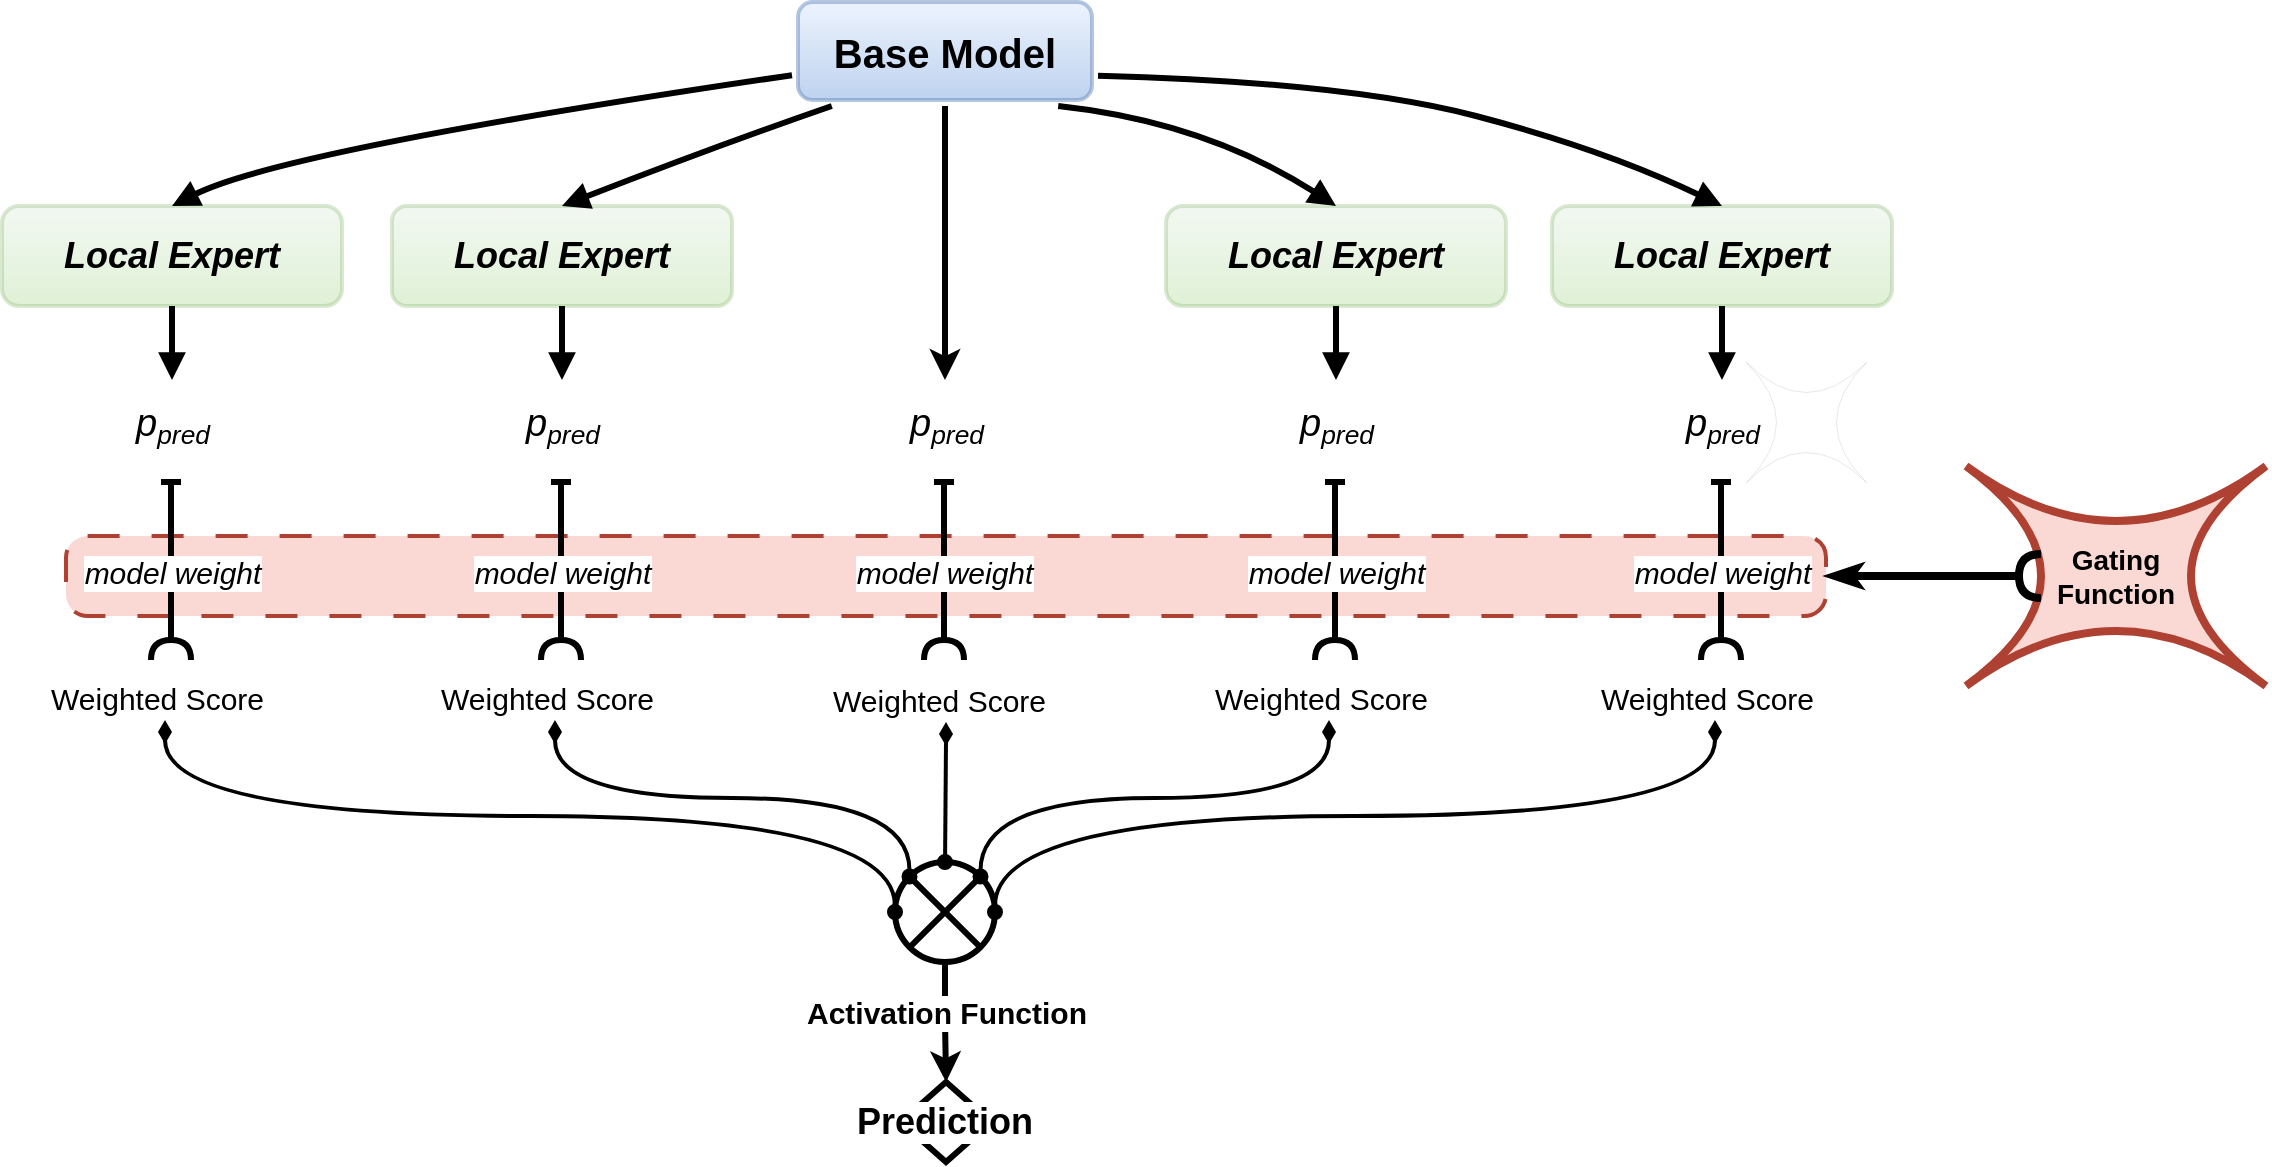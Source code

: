 <mxfile version="24.7.17" pages="2">
  <diagram name="Model In/Out" id="FkHQH0yl_0u4hdJqcBx1">
    <mxGraphModel dx="1646" dy="764" grid="1" gridSize="10" guides="1" tooltips="1" connect="1" arrows="1" fold="1" page="1" pageScale="1" pageWidth="1400" pageHeight="850" math="1" shadow="0">
      <root>
        <mxCell id="0" />
        <mxCell id="1" parent="0" />
        <mxCell id="G6jUvV0o-YsME8dWzTxC-77" value="" style="rounded=1;whiteSpace=wrap;html=1;strokeColor=#ae4132;strokeWidth=2;align=right;verticalAlign=bottom;fontFamily=Helvetica;fontSize=12;labelBackgroundColor=default;resizable=1;fillColor=#fad9d5;arcSize=27;dashed=1;dashPattern=8 8;imageAspect=0;" vertex="1" parent="1">
          <mxGeometry x="110" y="527" width="880" height="40" as="geometry" />
        </mxCell>
        <mxCell id="G6jUvV0o-YsME8dWzTxC-19" style="edgeStyle=orthogonalEdgeStyle;rounded=0;orthogonalLoop=1;jettySize=auto;html=1;exitX=0.5;exitY=1;exitDx=0;exitDy=0;entryX=0.5;entryY=0;entryDx=0;entryDy=0;movable=1;resizable=1;rotatable=1;deletable=1;editable=1;locked=0;connectable=1;strokeWidth=3;" edge="1" parent="1" source="2" target="G6jUvV0o-YsME8dWzTxC-20">
          <mxGeometry relative="1" as="geometry">
            <mxPoint x="550" y="452" as="targetPoint" />
          </mxGeometry>
        </mxCell>
        <mxCell id="2" value="Base Model" style="whiteSpace=wrap;strokeWidth=2;movable=1;resizable=1;rotatable=1;deletable=1;editable=1;locked=0;connectable=1;rounded=1;perimeterSpacing=3;fontSize=20;fontStyle=1;fillColor=#dae8fc;gradientColor=#7ea6e0;strokeColor=#6c8ebf;opacity=50;" parent="1" vertex="1">
          <mxGeometry x="476" y="260" width="147" height="49" as="geometry" />
        </mxCell>
        <mxCell id="3" value="Local Expert" style="whiteSpace=wrap;strokeWidth=2;movable=1;resizable=1;rotatable=1;deletable=1;editable=1;locked=0;connectable=1;rounded=1;shadow=0;imageAlign=center;imageWidth=22;arcSize=17;fontSize=18;fontStyle=3;fillColor=#d5e8d4;gradientColor=#97d077;strokeColor=#82b366;opacity=30;" parent="1" vertex="1">
          <mxGeometry x="78" y="362" width="170" height="50" as="geometry" />
        </mxCell>
        <mxCell id="4" value="Local Expert" style="whiteSpace=wrap;strokeWidth=2;flipH=1;movable=1;resizable=1;rotatable=1;deletable=1;editable=1;locked=0;connectable=1;glass=0;rounded=1;fontSize=18;fontStyle=3;fillColor=#d5e8d4;gradientColor=#97d077;strokeColor=#82b366;opacity=30;" parent="1" vertex="1">
          <mxGeometry x="273" y="362" width="170" height="50" as="geometry" />
        </mxCell>
        <mxCell id="5" value="Local Expert" style="whiteSpace=wrap;strokeWidth=2;flipH=1;movable=1;resizable=1;rotatable=1;deletable=1;editable=1;locked=0;connectable=1;rounded=1;shadow=0;imageAlign=center;imageWidth=22;arcSize=17;fontSize=18;fontStyle=3;fillColor=#d5e8d4;gradientColor=#97d077;strokeColor=#82b366;opacity=30;" parent="1" vertex="1">
          <mxGeometry x="660" y="362" width="170" height="50" as="geometry" />
        </mxCell>
        <mxCell id="6" value="Local Expert" style="whiteSpace=wrap;strokeWidth=2;flipH=1;movable=1;resizable=1;rotatable=1;deletable=1;editable=1;locked=0;connectable=1;rounded=1;shadow=0;imageAlign=center;imageWidth=22;arcSize=17;fontSize=18;fontStyle=3;fillColor=#d5e8d4;gradientColor=#97d077;strokeColor=#82b366;opacity=30;" parent="1" vertex="1">
          <mxGeometry x="853" y="362" width="170" height="50" as="geometry" />
        </mxCell>
        <mxCell id="7" value="&lt;pre&gt;&lt;font face=&quot;Helvetica&quot; style=&quot;font-size: 19px;&quot;&gt;p&lt;/font&gt;&lt;font face=&quot;Helvetica&quot; style=&quot;font-size: 15.833px;&quot;&gt;&lt;sub&gt;pred&lt;/sub&gt;&lt;/font&gt;&lt;/pre&gt;" style="strokeWidth=2;html=1;flipH=1;movable=1;resizable=1;rotatable=1;deletable=1;editable=1;locked=0;connectable=1;fillColor=none;strokeColor=none;perimeterSpacing=1;fontStyle=2;rounded=1;perimeter=ellipsePerimeter;spacing=3;snapToPoint=1;backgroundOutline=0;arcSize=0;verticalAlign=bottom;" parent="1" vertex="1">
          <mxGeometry x="93" y="450" width="140" height="50" as="geometry" />
        </mxCell>
        <mxCell id="8" value="&lt;pre&gt;&lt;font face=&quot;Helvetica&quot; style=&quot;font-size: 19px;&quot;&gt;p&lt;/font&gt;&lt;font face=&quot;Helvetica&quot; style=&quot;font-size: 15.833px;&quot;&gt;&lt;sub&gt;pred&lt;/sub&gt;&lt;/font&gt;&lt;/pre&gt;" style="strokeWidth=2;flipH=1;movable=1;resizable=1;rotatable=1;deletable=1;editable=1;locked=0;connectable=1;html=1;comic=0;treeMoving=0;container=0;fillColor=none;strokeColor=none;perimeterSpacing=1;fontStyle=2;rounded=1;perimeter=ellipsePerimeter;spacing=3;snapToPoint=1;backgroundOutline=0;verticalAlign=bottom;" parent="1" vertex="1">
          <mxGeometry x="288" y="450" width="140" height="50" as="geometry" />
        </mxCell>
        <mxCell id="9" value="&lt;pre&gt;&lt;font face=&quot;Helvetica&quot; style=&quot;font-size: 19px;&quot;&gt;p&lt;/font&gt;&lt;font face=&quot;Helvetica&quot; style=&quot;font-size: 15.833px;&quot;&gt;&lt;sub&gt;pred&lt;/sub&gt;&lt;/font&gt;&lt;/pre&gt;" style="strokeWidth=0;flipH=1;movable=1;resizable=1;rotatable=1;deletable=1;editable=1;locked=0;connectable=1;fillColor=none;strokeColor=none;html=1;perimeterSpacing=1;fontStyle=2;rounded=1;perimeter=ellipsePerimeter;spacing=3;snapToPoint=1;backgroundOutline=0;verticalAlign=bottom;" parent="1" vertex="1">
          <mxGeometry x="675" y="450" width="140" height="50" as="geometry" />
        </mxCell>
        <mxCell id="10" value="&lt;pre&gt;&lt;font face=&quot;Helvetica&quot; style=&quot;font-size: 19px;&quot;&gt;p&lt;/font&gt;&lt;font face=&quot;Helvetica&quot; style=&quot;font-size: 15.833px;&quot;&gt;&lt;sub&gt;pred&lt;/sub&gt;&lt;/font&gt;&lt;/pre&gt;" style="strokeWidth=2;flipH=1;movable=1;resizable=1;rotatable=1;deletable=1;editable=1;locked=0;connectable=1;fillColor=none;strokeColor=none;html=1;perimeterSpacing=1;fontStyle=2;rounded=1;perimeter=ellipsePerimeter;spacing=3;snapToPoint=1;backgroundOutline=0;verticalAlign=bottom;" parent="1" vertex="1">
          <mxGeometry x="868" y="450" width="140" height="50" as="geometry" />
        </mxCell>
        <mxCell id="11" value="" style="curved=1;startArrow=none;endArrow=block;exitX=0;exitY=0.72;entryX=0.5;entryY=0;movable=1;resizable=1;rotatable=1;deletable=1;editable=1;locked=0;connectable=1;strokeWidth=3;" parent="1" source="2" target="3" edge="1">
          <mxGeometry relative="1" as="geometry">
            <Array as="points">
              <mxPoint x="218" y="334" />
            </Array>
          </mxGeometry>
        </mxCell>
        <mxCell id="12" value="" style="curved=1;startArrow=none;endArrow=block;exitX=0.13;exitY=1;entryX=0.5;entryY=0;movable=1;resizable=1;rotatable=1;deletable=1;editable=1;locked=0;connectable=1;strokeWidth=3;" parent="1" source="2" target="4" edge="1">
          <mxGeometry relative="1" as="geometry">
            <Array as="points">
              <mxPoint x="435" y="332" />
            </Array>
          </mxGeometry>
        </mxCell>
        <mxCell id="13" value="" style="curved=1;startArrow=none;endArrow=block;exitX=0.87;exitY=1;entryX=0.5;entryY=0;movable=1;resizable=1;rotatable=1;deletable=1;editable=1;locked=0;connectable=1;strokeWidth=3;" parent="1" source="2" target="5" edge="1">
          <mxGeometry relative="1" as="geometry">
            <Array as="points">
              <mxPoint x="680" y="320" />
            </Array>
          </mxGeometry>
        </mxCell>
        <mxCell id="14" value="" style="curved=1;startArrow=none;endArrow=block;exitX=0.99;exitY=0.72;entryX=0.5;entryY=0;movable=1;resizable=1;rotatable=1;deletable=1;editable=1;locked=0;connectable=1;strokeWidth=3;" parent="1" source="2" target="6" edge="1">
          <mxGeometry relative="1" as="geometry">
            <Array as="points">
              <mxPoint x="750" y="300" />
              <mxPoint x="880" y="334" />
            </Array>
          </mxGeometry>
        </mxCell>
        <mxCell id="15" value="" style="curved=1;startArrow=none;endArrow=block;exitX=0.5;exitY=1;entryX=0.5;entryY=0;movable=1;resizable=1;rotatable=1;deletable=1;editable=1;locked=0;connectable=1;strokeWidth=3;" parent="1" source="3" target="7" edge="1">
          <mxGeometry relative="1" as="geometry">
            <Array as="points" />
          </mxGeometry>
        </mxCell>
        <mxCell id="16" value="" style="curved=1;startArrow=none;endArrow=block;exitX=0.5;exitY=1;entryX=0.5;entryY=0;movable=1;resizable=1;rotatable=1;deletable=1;editable=1;locked=0;connectable=1;strokeWidth=3;" parent="1" source="4" target="8" edge="1">
          <mxGeometry relative="1" as="geometry">
            <Array as="points" />
          </mxGeometry>
        </mxCell>
        <mxCell id="17" value="" style="curved=1;startArrow=none;endArrow=block;exitX=0.5;exitY=1;entryX=0.5;entryY=0;movable=1;resizable=1;rotatable=1;deletable=1;editable=1;locked=0;connectable=1;strokeWidth=3;" parent="1" source="5" target="9" edge="1">
          <mxGeometry relative="1" as="geometry">
            <Array as="points" />
          </mxGeometry>
        </mxCell>
        <mxCell id="18" value="" style="curved=1;startArrow=none;endArrow=block;exitX=0.5;exitY=1;entryX=0.5;entryY=0;movable=1;resizable=1;rotatable=1;deletable=1;editable=1;locked=0;connectable=1;strokeWidth=3;" parent="1" source="6" target="10" edge="1">
          <mxGeometry relative="1" as="geometry">
            <Array as="points" />
          </mxGeometry>
        </mxCell>
        <mxCell id="G6jUvV0o-YsME8dWzTxC-20" value="&lt;pre&gt;&lt;font face=&quot;Helvetica&quot; style=&quot;font-size: 19px;&quot;&gt;p&lt;/font&gt;&lt;font face=&quot;Helvetica&quot; style=&quot;font-size: 15.833px;&quot;&gt;&lt;sub&gt;pred&lt;/sub&gt;&lt;/font&gt;&lt;/pre&gt;" style="strokeWidth=2;html=1;movable=1;resizable=1;rotatable=1;deletable=1;editable=1;locked=0;connectable=1;fillColor=none;strokeColor=none;perimeterSpacing=1;fontStyle=2;rounded=1;perimeter=ellipsePerimeter;arcSize=50;spacing=3;snapToPoint=1;backgroundOutline=0;verticalAlign=bottom;" vertex="1" parent="1">
          <mxGeometry x="479.5" y="450" width="140" height="50" as="geometry" />
        </mxCell>
        <mxCell id="G6jUvV0o-YsME8dWzTxC-26" value="" style="shape=switch;whiteSpace=wrap;html=1;strokeColor=default;strokeWidth=0;align=center;verticalAlign=middle;fontFamily=Helvetica;fontSize=12;fontColor=default;resizable=0;fillColor=default;movable=0;rotatable=0;deletable=0;editable=0;locked=1;connectable=0;" vertex="1" parent="1">
          <mxGeometry x="950" y="440" width="60" height="60" as="geometry" />
        </mxCell>
        <mxCell id="G6jUvV0o-YsME8dWzTxC-27" value="&lt;font style=&quot;font-size: 14px;&quot;&gt;&lt;b&gt;Gating&lt;br&gt;Function&lt;/b&gt;&lt;/font&gt;" style="shape=switch;whiteSpace=wrap;html=1;strokeColor=#ae4132;strokeWidth=4;align=center;verticalAlign=middle;fontFamily=Helvetica;fontSize=12;resizable=1;fillColor=#fad9d5;" vertex="1" parent="1">
          <mxGeometry x="1060" y="492" width="150" height="110" as="geometry" />
        </mxCell>
        <mxCell id="G6jUvV0o-YsME8dWzTxC-44" value="" style="endArrow=halfCircle;html=1;rounded=0;fontFamily=Helvetica;fontSize=12;fontColor=default;resizable=1;orthogonalLoop=1;orthogonal=0;snapToPoint=1;exitX=0.5;exitY=1;exitDx=0;exitDy=0;endFill=0;startArrow=baseDash;startFill=0;strokeWidth=3;" edge="1" parent="1">
          <mxGeometry relative="1" as="geometry">
            <mxPoint x="162.5" y="500" as="sourcePoint" />
            <mxPoint x="162.5" y="589" as="targetPoint" />
          </mxGeometry>
        </mxCell>
        <mxCell id="G6jUvV0o-YsME8dWzTxC-45" value="&lt;i style=&quot;font-size: 15px;&quot;&gt;model weight&lt;/i&gt;" style="edgeLabel;resizable=0;html=1;;align=center;verticalAlign=middle;strokeColor=default;strokeWidth=0;fontFamily=Helvetica;fontSize=15;fontColor=default;fillColor=default;" connectable="0" vertex="1" parent="G6jUvV0o-YsME8dWzTxC-44">
          <mxGeometry relative="1" as="geometry" />
        </mxCell>
        <mxCell id="G6jUvV0o-YsME8dWzTxC-46" value="" style="edgeLabel;resizable=0;html=1;;align=left;verticalAlign=bottom;strokeColor=default;strokeWidth=0;fontFamily=Helvetica;fontSize=12;fontColor=default;fillColor=default;" connectable="0" vertex="1" parent="G6jUvV0o-YsME8dWzTxC-44">
          <mxGeometry x="-1" relative="1" as="geometry" />
        </mxCell>
        <mxCell id="G6jUvV0o-YsME8dWzTxC-47" value="Weighted Score" style="edgeLabel;resizable=0;html=1;;align=right;verticalAlign=bottom;strokeColor=default;strokeWidth=0;fontFamily=Helvetica;fontSize=15;fontColor=default;fillColor=default;connectable=1;snapToPoint=1;imageAlign=center;portConstraint=south;enumerate=0;dropTarget=1;noLabel=0;" connectable="0" vertex="1" parent="G6jUvV0o-YsME8dWzTxC-44">
          <mxGeometry x="1" relative="1" as="geometry">
            <mxPoint x="47" y="30" as="offset" />
          </mxGeometry>
        </mxCell>
        <mxCell id="G6jUvV0o-YsME8dWzTxC-50" value="" style="endArrow=halfCircle;html=1;rounded=0;fontFamily=Helvetica;fontSize=12;fontColor=default;resizable=1;orthogonalLoop=1;orthogonal=0;snapToPoint=1;exitX=0.5;exitY=1;exitDx=0;exitDy=0;endFill=0;startArrow=baseDash;startFill=0;strokeWidth=3;" edge="1" parent="1">
          <mxGeometry relative="1" as="geometry">
            <mxPoint x="357.5" y="500" as="sourcePoint" />
            <mxPoint x="357.5" y="589" as="targetPoint" />
          </mxGeometry>
        </mxCell>
        <mxCell id="G6jUvV0o-YsME8dWzTxC-51" value="&lt;i style=&quot;font-size: 15px;&quot;&gt;model weight&lt;/i&gt;" style="edgeLabel;resizable=0;html=1;;align=center;verticalAlign=middle;strokeColor=default;strokeWidth=0;fontFamily=Helvetica;fontSize=15;fontColor=default;fillColor=default;" connectable="0" vertex="1" parent="G6jUvV0o-YsME8dWzTxC-50">
          <mxGeometry relative="1" as="geometry" />
        </mxCell>
        <mxCell id="G6jUvV0o-YsME8dWzTxC-52" value="" style="edgeLabel;resizable=0;html=1;;align=left;verticalAlign=bottom;strokeColor=default;strokeWidth=0;fontFamily=Helvetica;fontSize=12;fontColor=default;fillColor=default;" connectable="0" vertex="1" parent="G6jUvV0o-YsME8dWzTxC-50">
          <mxGeometry x="-1" relative="1" as="geometry" />
        </mxCell>
        <mxCell id="G6jUvV0o-YsME8dWzTxC-53" value="Weighted Score" style="edgeLabel;resizable=0;html=1;;align=right;verticalAlign=bottom;strokeColor=default;strokeWidth=0;fontFamily=Helvetica;fontSize=15;fontColor=default;fillColor=default;connectable=1;snapToPoint=1;imageAlign=center;portConstraint=south;direction=south;points=[[0,0,0,0,0],[0,0,0,0,50],[0,0.25,0,0,0],[0,0.5,0,0,0],[0,0.75,0,0,0],[0,1,0,0,0],[0.25,0,0,0,0],[0.25,1,0,0,0],[0.5,0,0,0,0],[0.5,1,0,0,0],[0.75,0,0,0,0],[0.75,1,0,0,0],[1,0,0,0,0],[1,0.25,0,0,0],[1,0.5,0,0,0],[1,0.75,0,0,0],[1,1,0,0,0]];" connectable="0" vertex="1" parent="G6jUvV0o-YsME8dWzTxC-50">
          <mxGeometry x="1" relative="1" as="geometry">
            <mxPoint x="47" y="30" as="offset" />
          </mxGeometry>
        </mxCell>
        <mxCell id="G6jUvV0o-YsME8dWzTxC-54" value="" style="endArrow=halfCircle;html=1;rounded=0;fontFamily=Helvetica;fontSize=12;fontColor=default;resizable=1;orthogonalLoop=1;orthogonal=0;snapToPoint=1;exitX=0.5;exitY=1;exitDx=0;exitDy=0;endFill=0;startArrow=baseDash;startFill=0;strokeWidth=3;" edge="1" parent="1">
          <mxGeometry relative="1" as="geometry">
            <mxPoint x="549" y="500" as="sourcePoint" />
            <mxPoint x="549" y="589" as="targetPoint" />
          </mxGeometry>
        </mxCell>
        <mxCell id="G6jUvV0o-YsME8dWzTxC-55" value="&lt;i style=&quot;font-size: 15px;&quot;&gt;model weight&lt;/i&gt;" style="edgeLabel;resizable=0;html=1;;align=center;verticalAlign=middle;strokeColor=default;strokeWidth=0;fontFamily=Helvetica;fontSize=15;fontColor=default;fillColor=default;" connectable="0" vertex="1" parent="G6jUvV0o-YsME8dWzTxC-54">
          <mxGeometry relative="1" as="geometry" />
        </mxCell>
        <mxCell id="G6jUvV0o-YsME8dWzTxC-56" value="" style="edgeLabel;resizable=0;html=1;;align=left;verticalAlign=bottom;strokeColor=default;strokeWidth=0;fontFamily=Helvetica;fontSize=12;fontColor=default;fillColor=default;" connectable="0" vertex="1" parent="G6jUvV0o-YsME8dWzTxC-54">
          <mxGeometry x="-1" relative="1" as="geometry" />
        </mxCell>
        <mxCell id="G6jUvV0o-YsME8dWzTxC-57" value="Weighted Score" style="edgeLabel;resizable=0;html=1;;align=right;verticalAlign=bottom;strokeColor=default;strokeWidth=0;fontFamily=Helvetica;fontSize=15;fontColor=default;fillColor=default;connectable=1;snapToPoint=1;imageAlign=center;portConstraint=south;points=[[0,0,0,-50,0],[0,0,0,0,0],[0,0.25,0,0,0],[0,0.5,0,0,0],[0,0.75,0,0,0],[0,1,0,0,0],[0.25,0,0,0,0],[0.25,1,0,0,0],[0.5,0,0,0,0],[0.5,1,0,0,0],[0.75,0,0,0,0],[0.75,1,0,0,0],[1,0,0,0,0],[1,0.25,0,0,0],[1,0.5,0,0,0],[1,0.75,0,0,0],[1,1,0,0,0]];" connectable="0" vertex="1" parent="G6jUvV0o-YsME8dWzTxC-54">
          <mxGeometry x="1" relative="1" as="geometry">
            <mxPoint x="51" y="31" as="offset" />
          </mxGeometry>
        </mxCell>
        <mxCell id="G6jUvV0o-YsME8dWzTxC-58" value="" style="endArrow=halfCircle;html=1;rounded=0;fontFamily=Helvetica;fontSize=12;fontColor=default;resizable=1;orthogonalLoop=1;orthogonal=0;snapToPoint=1;exitX=0.5;exitY=1;exitDx=0;exitDy=0;endFill=0;startArrow=baseDash;startFill=0;strokeWidth=3;" edge="1" parent="1">
          <mxGeometry relative="1" as="geometry">
            <mxPoint x="744.5" y="500" as="sourcePoint" />
            <mxPoint x="744.5" y="589" as="targetPoint" />
          </mxGeometry>
        </mxCell>
        <mxCell id="G6jUvV0o-YsME8dWzTxC-59" value="&lt;i style=&quot;font-size: 15px;&quot;&gt;model weight&lt;/i&gt;" style="edgeLabel;resizable=0;html=1;;align=center;verticalAlign=middle;strokeColor=default;strokeWidth=0;fontFamily=Helvetica;fontSize=15;fontColor=default;fillColor=default;" connectable="0" vertex="1" parent="G6jUvV0o-YsME8dWzTxC-58">
          <mxGeometry relative="1" as="geometry" />
        </mxCell>
        <mxCell id="G6jUvV0o-YsME8dWzTxC-60" value="" style="edgeLabel;resizable=0;html=1;;align=left;verticalAlign=bottom;strokeColor=default;strokeWidth=0;fontFamily=Helvetica;fontSize=12;fontColor=default;fillColor=default;" connectable="0" vertex="1" parent="G6jUvV0o-YsME8dWzTxC-58">
          <mxGeometry x="-1" relative="1" as="geometry" />
        </mxCell>
        <mxCell id="G6jUvV0o-YsME8dWzTxC-61" value="Weighted Score" style="edgeLabel;resizable=0;html=1;;align=right;verticalAlign=bottom;strokeColor=default;strokeWidth=0;fontFamily=Helvetica;fontSize=15;fontColor=default;fillColor=default;connectable=1;snapToPoint=1;imageAlign=center;portConstraint=south;points=[[0,0,0,-50,0],[0,0,0,0,0],[0,0.25,0,0,0],[0,0.5,0,0,0],[0,0.75,0,0,0],[0,1,0,0,0],[0.25,0,0,0,0],[0.25,1,0,0,0],[0.5,0,0,0,0],[0.5,1,0,0,0],[0.75,0,0,0,0],[0.75,1,0,0,0],[1,0,0,0,0],[1,0.25,0,0,0],[1,0.5,0,0,0],[1,0.75,0,0,0],[1,1,0,0,0]];" connectable="0" vertex="1" parent="G6jUvV0o-YsME8dWzTxC-58">
          <mxGeometry x="1" relative="1" as="geometry">
            <mxPoint x="47" y="30" as="offset" />
          </mxGeometry>
        </mxCell>
        <mxCell id="G6jUvV0o-YsME8dWzTxC-62" value="" style="endArrow=halfCircle;html=1;rounded=0;fontFamily=Helvetica;fontSize=12;fontColor=default;resizable=1;orthogonalLoop=1;orthogonal=0;snapToPoint=1;exitX=0.5;exitY=1;exitDx=0;exitDy=0;noJump=1;endFill=0;startArrow=baseDash;startFill=0;strokeWidth=3;" edge="1" parent="1">
          <mxGeometry relative="1" as="geometry">
            <mxPoint x="937.5" y="500" as="sourcePoint" />
            <mxPoint x="937.5" y="589" as="targetPoint" />
          </mxGeometry>
        </mxCell>
        <mxCell id="G6jUvV0o-YsME8dWzTxC-63" value="&lt;i style=&quot;font-size: 15px;&quot;&gt;model weight&lt;/i&gt;" style="edgeLabel;resizable=0;html=1;;align=center;verticalAlign=middle;strokeColor=default;strokeWidth=0;fontFamily=Helvetica;fontSize=15;fontColor=default;fillColor=default;snapToPoint=1;connectable=1;" connectable="0" vertex="1" parent="G6jUvV0o-YsME8dWzTxC-62">
          <mxGeometry relative="1" as="geometry" />
        </mxCell>
        <mxCell id="G6jUvV0o-YsME8dWzTxC-64" value="" style="edgeLabel;resizable=0;html=1;;align=left;verticalAlign=bottom;strokeColor=default;strokeWidth=0;fontFamily=Helvetica;fontSize=12;fontColor=default;fillColor=default;" connectable="0" vertex="1" parent="G6jUvV0o-YsME8dWzTxC-62">
          <mxGeometry x="-1" relative="1" as="geometry" />
        </mxCell>
        <mxCell id="G6jUvV0o-YsME8dWzTxC-65" value="Weighted Score" style="edgeLabel;resizable=0;html=1;;align=right;verticalAlign=bottom;strokeColor=default;strokeWidth=0;fontFamily=Helvetica;fontSize=15;fontColor=default;fillColor=default;connectable=1;snapToPoint=1;imageAlign=center;portConstraint=south;points=[[0,0,0,-50,0],[0,0,0,0,0],[0,0.25,0,0,0],[0,0.5,0,0,0],[0,0.75,0,0,0],[0,1,0,0,0],[0.25,0,0,0,0],[0.25,1,0,0,0],[0.5,0,0,0,0],[0.5,1,0,0,0],[0.75,0,0,0,0],[0.75,1,0,0,0],[1,0,0,0,0],[1,0.25,0,0,0],[1,0.5,0,0,0],[1,0.75,0,0,0],[1,1,0,0,0]];" connectable="0" vertex="1" parent="G6jUvV0o-YsME8dWzTxC-62">
          <mxGeometry x="1" relative="1" as="geometry">
            <mxPoint x="47" y="30" as="offset" />
          </mxGeometry>
        </mxCell>
        <mxCell id="G6jUvV0o-YsME8dWzTxC-78" style="edgeStyle=orthogonalEdgeStyle;rounded=0;orthogonalLoop=1;jettySize=auto;html=1;exitX=1;exitY=0.5;exitDx=0;exitDy=0;entryX=0.25;entryY=0.5;entryDx=0;entryDy=0;entryPerimeter=0;fontFamily=Helvetica;fontSize=12;fontColor=default;labelBackgroundColor=default;resizable=0;strokeWidth=4;startArrow=classicThin;startFill=0;endArrow=halfCircle;endFill=0;" edge="1" parent="1" source="G6jUvV0o-YsME8dWzTxC-77" target="G6jUvV0o-YsME8dWzTxC-27">
          <mxGeometry relative="1" as="geometry" />
        </mxCell>
        <mxCell id="G6jUvV0o-YsME8dWzTxC-94" value="" style="edgeStyle=orthogonalEdgeStyle;rounded=0;orthogonalLoop=1;jettySize=auto;html=1;fontFamily=Helvetica;fontSize=14;fontColor=default;labelBackgroundColor=default;resizable=0;strokeWidth=3;" edge="1" parent="1" source="G6jUvV0o-YsME8dWzTxC-79" target="G6jUvV0o-YsME8dWzTxC-93">
          <mxGeometry relative="1" as="geometry" />
        </mxCell>
        <mxCell id="G6jUvV0o-YsME8dWzTxC-79" value="&lt;font style=&quot;font-size: 15px;&quot;&gt;Activation Function&lt;/font&gt;" style="verticalLabelPosition=bottom;verticalAlign=middle;html=1;shape=mxgraph.flowchart.or;strokeColor=default;strokeWidth=3;align=center;fontFamily=Helvetica;fontSize=15;fontColor=default;labelBackgroundColor=default;resizable=1;fillColor=default;gradientColor=none;fontStyle=1" vertex="1" parent="1">
          <mxGeometry x="524.5" y="690" width="50" height="50" as="geometry" />
        </mxCell>
        <mxCell id="G6jUvV0o-YsME8dWzTxC-85" style="edgeStyle=orthogonalEdgeStyle;rounded=0;orthogonalLoop=1;jettySize=auto;html=1;exitX=0;exitY=0;exitDx=-50;exitDy=0;exitPerimeter=0;entryX=0;entryY=0.5;entryDx=0;entryDy=0;entryPerimeter=0;fontFamily=Helvetica;fontSize=12;fontColor=default;labelBackgroundColor=default;resizable=0;startArrow=diamondThin;startFill=1;elbow=vertical;jumpStyle=line;strokeWidth=2;curved=1;endArrow=oval;endFill=1;" edge="1" parent="1" source="G6jUvV0o-YsME8dWzTxC-47" target="G6jUvV0o-YsME8dWzTxC-79">
          <mxGeometry relative="1" as="geometry">
            <Array as="points">
              <mxPoint x="160" y="667" />
              <mxPoint x="525" y="667" />
            </Array>
          </mxGeometry>
        </mxCell>
        <mxCell id="G6jUvV0o-YsME8dWzTxC-87" style="edgeStyle=orthogonalEdgeStyle;rounded=0;orthogonalLoop=1;jettySize=auto;html=1;exitX=0;exitY=0;exitDx=0;exitDy=50;exitPerimeter=0;fontFamily=Helvetica;fontSize=12;fontColor=default;labelBackgroundColor=default;resizable=0;startArrow=diamondThin;startFill=1;elbow=vertical;jumpStyle=line;strokeWidth=2;entryX=0.145;entryY=0.145;entryDx=0;entryDy=0;entryPerimeter=0;curved=1;endArrow=oval;endFill=1;" edge="1" parent="1" source="G6jUvV0o-YsME8dWzTxC-53" target="G6jUvV0o-YsME8dWzTxC-79">
          <mxGeometry relative="1" as="geometry">
            <mxPoint x="170" y="629" as="sourcePoint" />
            <mxPoint x="550" y="680" as="targetPoint" />
            <Array as="points">
              <mxPoint x="355" y="658" />
              <mxPoint x="532" y="658" />
            </Array>
          </mxGeometry>
        </mxCell>
        <mxCell id="G6jUvV0o-YsME8dWzTxC-88" style="edgeStyle=orthogonalEdgeStyle;rounded=0;orthogonalLoop=1;jettySize=auto;html=1;entryX=0.855;entryY=0.145;entryDx=0;entryDy=0;entryPerimeter=0;fontFamily=Helvetica;fontSize=12;fontColor=default;labelBackgroundColor=default;resizable=0;startArrow=diamondThin;startFill=1;elbow=vertical;jumpStyle=line;strokeWidth=2;exitX=0;exitY=0;exitDx=-50;exitDy=0;exitPerimeter=0;curved=1;endArrow=oval;endFill=1;" edge="1" parent="1" source="G6jUvV0o-YsME8dWzTxC-61" target="G6jUvV0o-YsME8dWzTxC-79">
          <mxGeometry relative="1" as="geometry">
            <mxPoint x="770" y="660" as="sourcePoint" />
            <mxPoint x="570" y="710" as="targetPoint" />
            <Array as="points">
              <mxPoint x="742" y="658" />
              <mxPoint x="567" y="658" />
            </Array>
          </mxGeometry>
        </mxCell>
        <mxCell id="G6jUvV0o-YsME8dWzTxC-89" style="edgeStyle=orthogonalEdgeStyle;rounded=0;orthogonalLoop=1;jettySize=auto;html=1;exitX=0;exitY=0;exitDx=-50;exitDy=0;exitPerimeter=0;entryX=1;entryY=0.5;entryDx=0;entryDy=0;entryPerimeter=0;fontFamily=Helvetica;fontSize=12;fontColor=default;labelBackgroundColor=default;resizable=0;startArrow=diamondThin;startFill=1;elbow=vertical;jumpStyle=arc;strokeWidth=2;curved=1;endArrow=oval;endFill=1;" edge="1" parent="1" source="G6jUvV0o-YsME8dWzTxC-65" target="G6jUvV0o-YsME8dWzTxC-79">
          <mxGeometry relative="1" as="geometry">
            <mxPoint x="190" y="649" as="sourcePoint" />
            <mxPoint x="580" y="720" as="targetPoint" />
            <Array as="points">
              <mxPoint x="935" y="667" />
              <mxPoint x="575" y="667" />
            </Array>
          </mxGeometry>
        </mxCell>
        <mxCell id="G6jUvV0o-YsME8dWzTxC-92" style="edgeStyle=elbowEdgeStyle;rounded=0;orthogonalLoop=1;jettySize=auto;html=1;exitX=0;exitY=0;exitDx=-50;exitDy=0;exitPerimeter=0;entryX=0.5;entryY=0;entryDx=0;entryDy=0;entryPerimeter=0;fontFamily=Helvetica;fontSize=12;fontColor=default;labelBackgroundColor=default;resizable=0;startArrow=diamondThin;startFill=1;elbow=vertical;jumpStyle=line;strokeWidth=2;endArrow=oval;endFill=1;" edge="1" parent="1" source="G6jUvV0o-YsME8dWzTxC-57" target="G6jUvV0o-YsME8dWzTxC-79">
          <mxGeometry relative="1" as="geometry">
            <mxPoint x="945" y="629" as="sourcePoint" />
            <mxPoint x="560" y="700" as="targetPoint" />
          </mxGeometry>
        </mxCell>
        <mxCell id="G6jUvV0o-YsME8dWzTxC-93" value="&lt;font style=&quot;font-size: 18px;&quot;&gt;&lt;b&gt;Prediction&lt;/b&gt;&lt;/font&gt;" style="rhombus;whiteSpace=wrap;html=1;verticalAlign=middle;strokeWidth=3;labelBackgroundColor=default;resizable=1;gradientColor=none;align=center;" vertex="1" parent="1">
          <mxGeometry x="527.38" y="800" width="45.25" height="40" as="geometry" />
        </mxCell>
      </root>
    </mxGraphModel>
  </diagram>
  <diagram id="jyDQF6YIYLc6kaXQ3VJT" name="Local Expert Training">
    <mxGraphModel dx="1372" dy="637" grid="1" gridSize="10" guides="1" tooltips="1" connect="1" arrows="1" fold="1" page="1" pageScale="1" pageWidth="1400" pageHeight="850" math="1" shadow="0">
      <root>
        <mxCell id="0" />
        <mxCell id="1" parent="0" />
        <mxCell id="kjuzSuK3poTIfEvCg3Jv-6" value="" style="edgeStyle=orthogonalEdgeStyle;rounded=0;orthogonalLoop=1;jettySize=auto;html=1;fontFamily=Helvetica;fontSize=12;fontColor=default;labelBackgroundColor=default;resizable=0;" edge="1" parent="1" source="uefe90epqsDSIWojjj65-1" target="kjuzSuK3poTIfEvCg3Jv-5">
          <mxGeometry relative="1" as="geometry" />
        </mxCell>
        <mxCell id="uefe90epqsDSIWojjj65-1" value="Parallel Mode" style="verticalLabelPosition=bottom;verticalAlign=top;html=1;shape=mxgraph.flowchart.parallel_mode;pointerEvents=1;strokeWidth=0;align=center;fontFamily=Helvetica;fontSize=12;labelBackgroundColor=default;resizable=0;" vertex="1" parent="1">
          <mxGeometry x="240" y="365" width="95" height="40" as="geometry" />
        </mxCell>
        <mxCell id="kjuzSuK3poTIfEvCg3Jv-4" value="" style="edgeStyle=orthogonalEdgeStyle;rounded=0;orthogonalLoop=1;jettySize=auto;html=1;fontFamily=Helvetica;fontSize=12;fontColor=default;labelBackgroundColor=default;resizable=0;" edge="1" parent="1" source="kjuzSuK3poTIfEvCg3Jv-3" target="uefe90epqsDSIWojjj65-1">
          <mxGeometry relative="1" as="geometry" />
        </mxCell>
        <mxCell id="kjuzSuK3poTIfEvCg3Jv-3" value="" style="strokeWidth=2;html=1;shape=mxgraph.flowchart.direct_data;whiteSpace=wrap;strokeColor=default;align=right;verticalAlign=bottom;fontFamily=Helvetica;fontSize=12;fontColor=default;labelBackgroundColor=default;resizable=0;fillColor=default;gradientColor=none;" vertex="1" parent="1">
          <mxGeometry x="70" y="355" width="100" height="60" as="geometry" />
        </mxCell>
        <mxCell id="kjuzSuK3poTIfEvCg3Jv-9" value="" style="edgeStyle=orthogonalEdgeStyle;rounded=0;orthogonalLoop=1;jettySize=auto;html=1;fontFamily=Helvetica;fontSize=12;fontColor=default;labelBackgroundColor=default;resizable=0;" edge="1" parent="1" source="kjuzSuK3poTIfEvCg3Jv-5" target="kjuzSuK3poTIfEvCg3Jv-8">
          <mxGeometry relative="1" as="geometry" />
        </mxCell>
        <mxCell id="kjuzSuK3poTIfEvCg3Jv-11" value="" style="edgeStyle=orthogonalEdgeStyle;rounded=0;orthogonalLoop=1;jettySize=auto;html=1;fontFamily=Helvetica;fontSize=12;fontColor=default;labelBackgroundColor=default;resizable=0;entryX=0.5;entryY=0;entryDx=0;entryDy=0;jumpStyle=sharp;strokeWidth=3;" edge="1" parent="1" source="kjuzSuK3poTIfEvCg3Jv-5" target="kjuzSuK3poTIfEvCg3Jv-14">
          <mxGeometry relative="1" as="geometry">
            <mxPoint x="520.0" y="480" as="targetPoint" />
          </mxGeometry>
        </mxCell>
        <mxCell id="kjuzSuK3poTIfEvCg3Jv-5" value="&lt;div&gt;Calculate&lt;/div&gt;" style="shape=process;whiteSpace=wrap;html=1;backgroundOutline=1;verticalAlign=top;pointerEvents=1;strokeWidth=0;labelBackgroundColor=default;resizable=1;" vertex="1" parent="1">
          <mxGeometry x="402.5" y="310" width="247.5" height="150" as="geometry" />
        </mxCell>
        <mxCell id="kjuzSuK3poTIfEvCg3Jv-8" value="Calculate Weights&lt;div&gt;Train Model&lt;/div&gt;&lt;div&gt;&lt;span style=&quot;white-space: pre;&quot;&gt;&#x9;&lt;/span&gt;Add Features + Score&lt;br&gt;&lt;/div&gt;&lt;div&gt;Eliminate Features + Score&lt;/div&gt;&lt;div&gt;Terminate Selection&lt;/div&gt;&lt;div&gt;Select Best Subset / Model&lt;/div&gt;&lt;div&gt;Loop&lt;span style=&quot;white-space: pre;&quot;&gt;&#x9;&lt;/span&gt;&lt;br&gt;&lt;/div&gt;" style="shape=process;whiteSpace=wrap;html=1;backgroundOutline=1;verticalAlign=top;pointerEvents=1;strokeWidth=0;labelBackgroundColor=default;resizable=1;" vertex="1" parent="1">
          <mxGeometry x="402.5" y="80" width="247.5" height="150" as="geometry" />
        </mxCell>
        <mxCell id="kjuzSuK3poTIfEvCg3Jv-14" value="Train Model" style="swimlane;startSize=20;strokeColor=default;strokeWidth=1;align=center;verticalAlign=bottom;fontFamily=Helvetica;fontSize=12;fontColor=default;labelBackgroundColor=default;resizable=1;fillColor=default;gradientColor=none;rotation=0;" vertex="1" parent="1">
          <mxGeometry x="350" y="520" width="346.25" height="310" as="geometry" />
        </mxCell>
        <mxCell id="kjuzSuK3poTIfEvCg3Jv-19" value="" style="edgeStyle=orthogonalEdgeStyle;rounded=0;orthogonalLoop=1;jettySize=auto;html=1;fontFamily=Helvetica;fontSize=12;fontColor=default;labelBackgroundColor=default;resizable=0;" edge="1" parent="kjuzSuK3poTIfEvCg3Jv-14" source="kjuzSuK3poTIfEvCg3Jv-15" target="kjuzSuK3poTIfEvCg3Jv-18">
          <mxGeometry relative="1" as="geometry" />
        </mxCell>
        <mxCell id="kjuzSuK3poTIfEvCg3Jv-15" value="Add Features&lt;hr&gt;Score" style="rounded=1;whiteSpace=wrap;html=1;absoluteArcSize=1;arcSize=14;strokeWidth=2;strokeColor=default;align=center;verticalAlign=middle;fontFamily=Helvetica;fontSize=12;fontColor=default;labelBackgroundColor=default;resizable=0;fillColor=default;gradientColor=none;fontStyle=1" vertex="1" parent="kjuzSuK3poTIfEvCg3Jv-14">
          <mxGeometry x="26" y="40" width="100" height="100" as="geometry" />
        </mxCell>
        <mxCell id="kjuzSuK3poTIfEvCg3Jv-21" value="" style="edgeStyle=orthogonalEdgeStyle;rounded=0;orthogonalLoop=1;jettySize=auto;html=1;fontFamily=Helvetica;fontSize=12;fontColor=default;labelBackgroundColor=default;resizable=0;" edge="1" parent="kjuzSuK3poTIfEvCg3Jv-14" source="kjuzSuK3poTIfEvCg3Jv-18" target="kjuzSuK3poTIfEvCg3Jv-20">
          <mxGeometry relative="1" as="geometry" />
        </mxCell>
        <mxCell id="kjuzSuK3poTIfEvCg3Jv-18" value="Accept?" style="rhombus;whiteSpace=wrap;html=1;align=center;verticalAlign=middle;rounded=1;arcSize=14;strokeWidth=2;labelBackgroundColor=default;resizable=0;gradientColor=none;fontStyle=1" vertex="1" parent="kjuzSuK3poTIfEvCg3Jv-14">
          <mxGeometry x="216" y="50" width="80" height="80" as="geometry" />
        </mxCell>
        <mxCell id="kjuzSuK3poTIfEvCg3Jv-23" value="" style="edgeStyle=orthogonalEdgeStyle;rounded=0;orthogonalLoop=1;jettySize=auto;html=1;fontFamily=Helvetica;fontSize=12;fontColor=default;labelBackgroundColor=default;resizable=0;" edge="1" parent="kjuzSuK3poTIfEvCg3Jv-14" source="kjuzSuK3poTIfEvCg3Jv-20" target="kjuzSuK3poTIfEvCg3Jv-22">
          <mxGeometry relative="1" as="geometry" />
        </mxCell>
        <mxCell id="kjuzSuK3poTIfEvCg3Jv-20" value="Remove Feature(s)&lt;hr&gt;Score" style="whiteSpace=wrap;html=1;align=center;verticalAlign=middle;rounded=1;arcSize=14;strokeWidth=2;labelBackgroundColor=default;resizable=0;gradientColor=none;fontStyle=1" vertex="1" parent="kjuzSuK3poTIfEvCg3Jv-14">
          <mxGeometry x="196" y="220" width="120" height="60" as="geometry" />
        </mxCell>
        <mxCell id="kjuzSuK3poTIfEvCg3Jv-24" style="edgeStyle=orthogonalEdgeStyle;rounded=0;orthogonalLoop=1;jettySize=auto;html=1;exitX=0.5;exitY=0;exitDx=0;exitDy=0;exitPerimeter=0;entryX=0.5;entryY=1;entryDx=0;entryDy=0;fontFamily=Helvetica;fontSize=12;fontColor=default;labelBackgroundColor=default;resizable=0;" edge="1" parent="kjuzSuK3poTIfEvCg3Jv-14" source="kjuzSuK3poTIfEvCg3Jv-22" target="kjuzSuK3poTIfEvCg3Jv-15">
          <mxGeometry relative="1" as="geometry" />
        </mxCell>
        <mxCell id="kjuzSuK3poTIfEvCg3Jv-22" value="Accept?" style="rhombus;whiteSpace=wrap;html=1;align=center;verticalAlign=middle;rounded=1;arcSize=14;strokeWidth=2;labelBackgroundColor=default;resizable=0;gradientColor=none;points=[[0,0,0,0,0],[0,0.5,0,0,0],[0,1,0,0,0],[0.5,0,0,0,0],[0.5,1,0,0,0],[1,0,0,0,0],[1,0.5,0,0,0],[1,1,0,0,0]];fontStyle=1" vertex="1" parent="kjuzSuK3poTIfEvCg3Jv-14">
          <mxGeometry x="36" y="210" width="80" height="80" as="geometry" />
        </mxCell>
      </root>
    </mxGraphModel>
  </diagram>
</mxfile>
